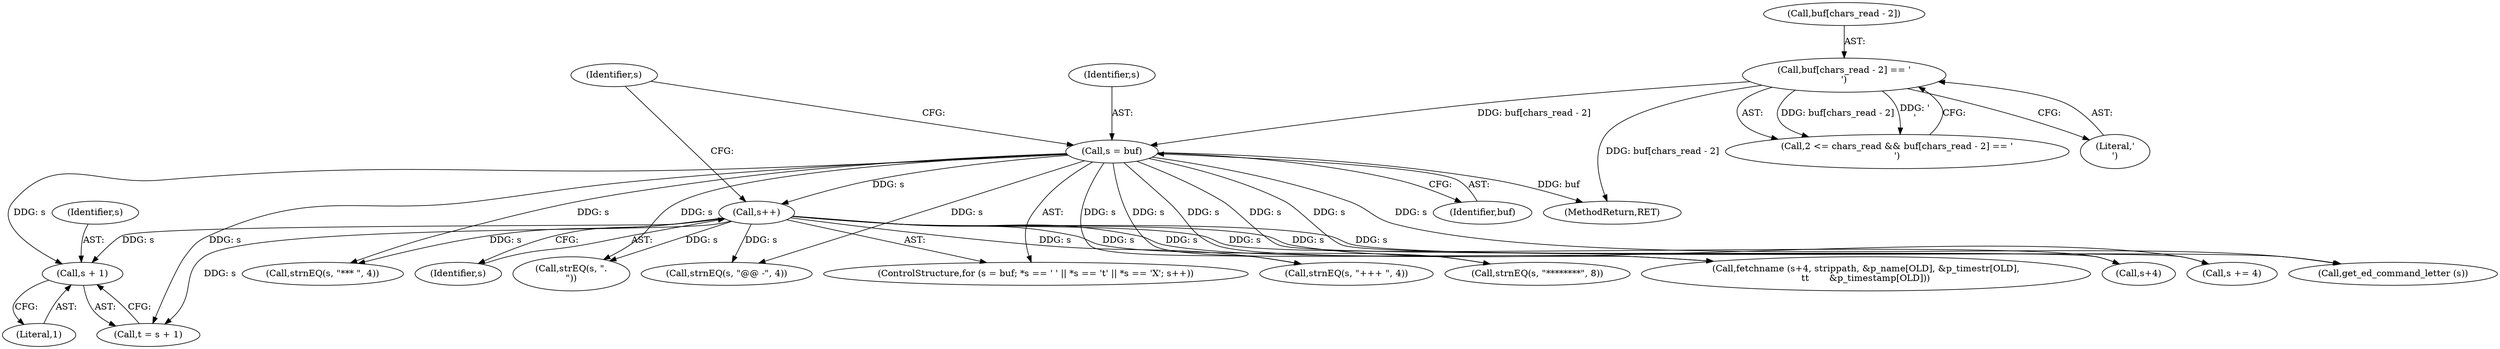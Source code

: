 digraph "0_savannah_f290f48a621867084884bfff87f8093c15195e6a@pointer" {
"1000481" [label="(Call,s + 1)"];
"1000438" [label="(Call,s = buf)"];
"1000430" [label="(Call,buf[chars_read - 2] == '\r')"];
"1000455" [label="(Call,s++)"];
"1000582" [label="(Call,strnEQ(s, \"*** \", 4))"];
"1000456" [label="(Identifier,s)"];
"1000431" [label="(Call,buf[chars_read - 2])"];
"1000440" [label="(Identifier,buf)"];
"1000426" [label="(Call,2 <= chars_read && buf[chars_read - 2] == '\r')"];
"1001223" [label="(Call,strEQ(s, \".\n\"))"];
"1000483" [label="(Literal,1)"];
"1001246" [label="(Call,strnEQ(s, \"@@ -\", 4))"];
"1002173" [label="(MethodReturn,RET)"];
"1000437" [label="(ControlStructure,for (s = buf; *s == ' ' || *s == '\t' || *s == 'X'; s++))"];
"1000609" [label="(Call,strnEQ(s, \"+++ \", 4))"];
"1000436" [label="(Literal,'\r')"];
"1001431" [label="(Call,strnEQ(s, \"********\", 8))"];
"1000438" [label="(Call,s = buf)"];
"1000482" [label="(Identifier,s)"];
"1000587" [label="(Call,fetchname (s+4, strippath, &p_name[OLD], &p_timestr[OLD],\n\t\t       &p_timestamp[OLD]))"];
"1000444" [label="(Identifier,s)"];
"1000455" [label="(Call,s++)"];
"1000588" [label="(Call,s+4)"];
"1001303" [label="(Call,s += 4)"];
"1000479" [label="(Call,t = s + 1)"];
"1000439" [label="(Identifier,s)"];
"1000559" [label="(Call,get_ed_command_letter (s))"];
"1000481" [label="(Call,s + 1)"];
"1000430" [label="(Call,buf[chars_read - 2] == '\r')"];
"1000481" -> "1000479"  [label="AST: "];
"1000481" -> "1000483"  [label="CFG: "];
"1000482" -> "1000481"  [label="AST: "];
"1000483" -> "1000481"  [label="AST: "];
"1000479" -> "1000481"  [label="CFG: "];
"1000438" -> "1000481"  [label="DDG: s"];
"1000455" -> "1000481"  [label="DDG: s"];
"1000438" -> "1000437"  [label="AST: "];
"1000438" -> "1000440"  [label="CFG: "];
"1000439" -> "1000438"  [label="AST: "];
"1000440" -> "1000438"  [label="AST: "];
"1000444" -> "1000438"  [label="CFG: "];
"1000438" -> "1002173"  [label="DDG: buf"];
"1000430" -> "1000438"  [label="DDG: buf[chars_read - 2]"];
"1000438" -> "1000455"  [label="DDG: s"];
"1000438" -> "1000479"  [label="DDG: s"];
"1000438" -> "1000559"  [label="DDG: s"];
"1000438" -> "1000582"  [label="DDG: s"];
"1000438" -> "1000587"  [label="DDG: s"];
"1000438" -> "1000588"  [label="DDG: s"];
"1000438" -> "1000609"  [label="DDG: s"];
"1000438" -> "1001223"  [label="DDG: s"];
"1000438" -> "1001246"  [label="DDG: s"];
"1000438" -> "1001303"  [label="DDG: s"];
"1000438" -> "1001431"  [label="DDG: s"];
"1000430" -> "1000426"  [label="AST: "];
"1000430" -> "1000436"  [label="CFG: "];
"1000431" -> "1000430"  [label="AST: "];
"1000436" -> "1000430"  [label="AST: "];
"1000426" -> "1000430"  [label="CFG: "];
"1000430" -> "1002173"  [label="DDG: buf[chars_read - 2]"];
"1000430" -> "1000426"  [label="DDG: buf[chars_read - 2]"];
"1000430" -> "1000426"  [label="DDG: '\r'"];
"1000455" -> "1000437"  [label="AST: "];
"1000455" -> "1000456"  [label="CFG: "];
"1000456" -> "1000455"  [label="AST: "];
"1000444" -> "1000455"  [label="CFG: "];
"1000455" -> "1000479"  [label="DDG: s"];
"1000455" -> "1000559"  [label="DDG: s"];
"1000455" -> "1000582"  [label="DDG: s"];
"1000455" -> "1000587"  [label="DDG: s"];
"1000455" -> "1000588"  [label="DDG: s"];
"1000455" -> "1000609"  [label="DDG: s"];
"1000455" -> "1001223"  [label="DDG: s"];
"1000455" -> "1001246"  [label="DDG: s"];
"1000455" -> "1001303"  [label="DDG: s"];
"1000455" -> "1001431"  [label="DDG: s"];
}
